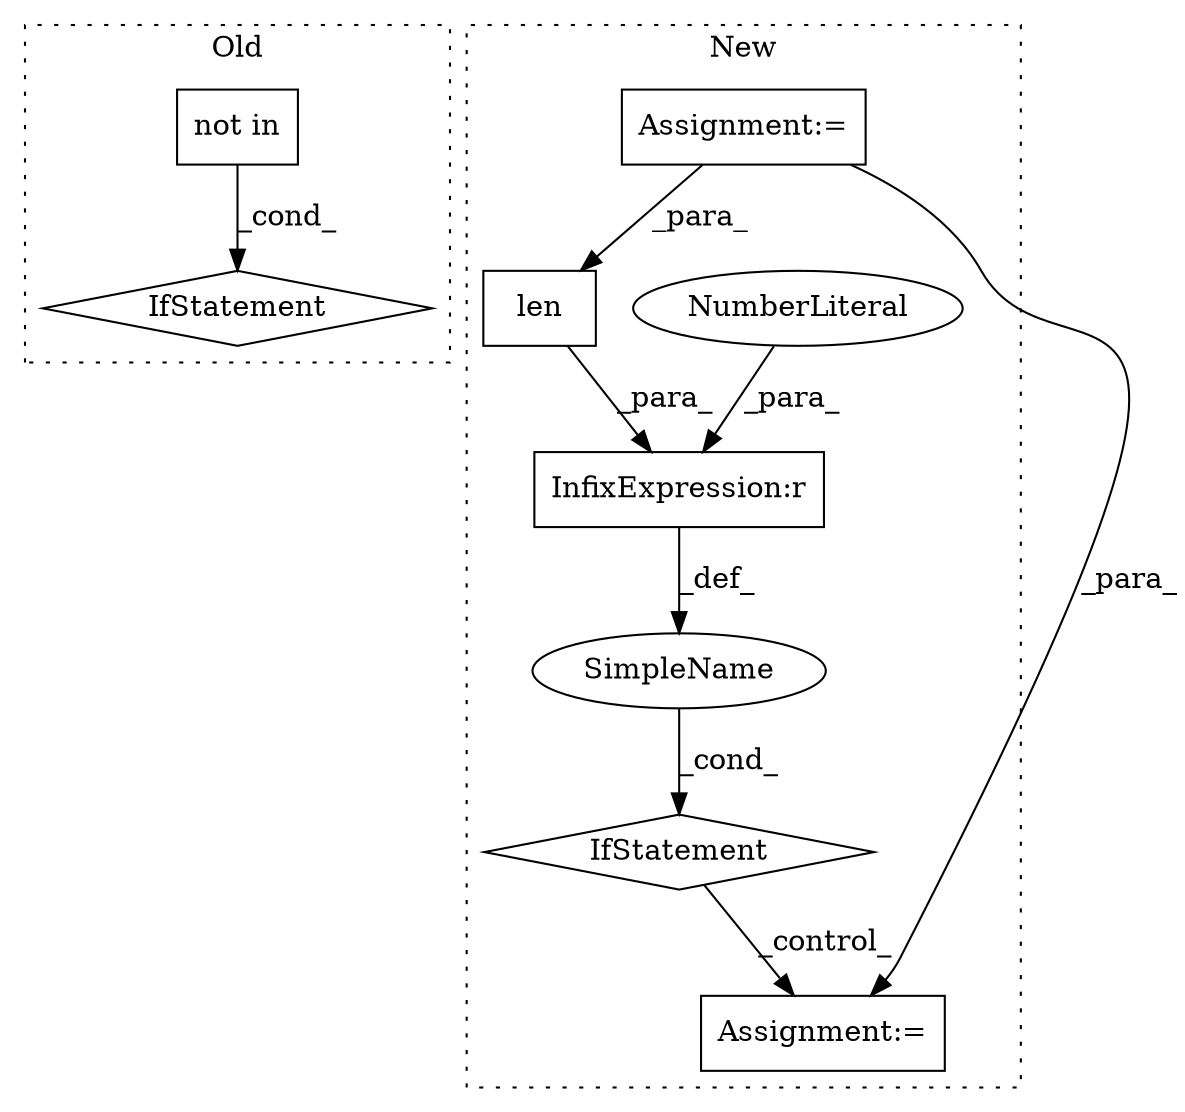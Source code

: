 digraph G {
subgraph cluster0 {
1 [label="not in" a="108" s="5720" l="26" shape="box"];
8 [label="IfStatement" a="25" s="5706,5746" l="14,2" shape="diamond"];
label = "Old";
style="dotted";
}
subgraph cluster1 {
2 [label="len" a="32" s="3419,3438" l="4,1" shape="box"];
3 [label="InfixExpression:r" a="27" s="3439" l="3" shape="box"];
4 [label="NumberLiteral" a="34" s="3442" l="1" shape="ellipse"];
5 [label="IfStatement" a="25" s="3415,3443" l="4,2" shape="diamond"];
6 [label="Assignment:=" a="7" s="3490" l="1" shape="box"];
7 [label="SimpleName" a="42" s="" l="" shape="ellipse"];
9 [label="Assignment:=" a="7" s="3334" l="1" shape="box"];
label = "New";
style="dotted";
}
1 -> 8 [label="_cond_"];
2 -> 3 [label="_para_"];
3 -> 7 [label="_def_"];
4 -> 3 [label="_para_"];
5 -> 6 [label="_control_"];
7 -> 5 [label="_cond_"];
9 -> 6 [label="_para_"];
9 -> 2 [label="_para_"];
}